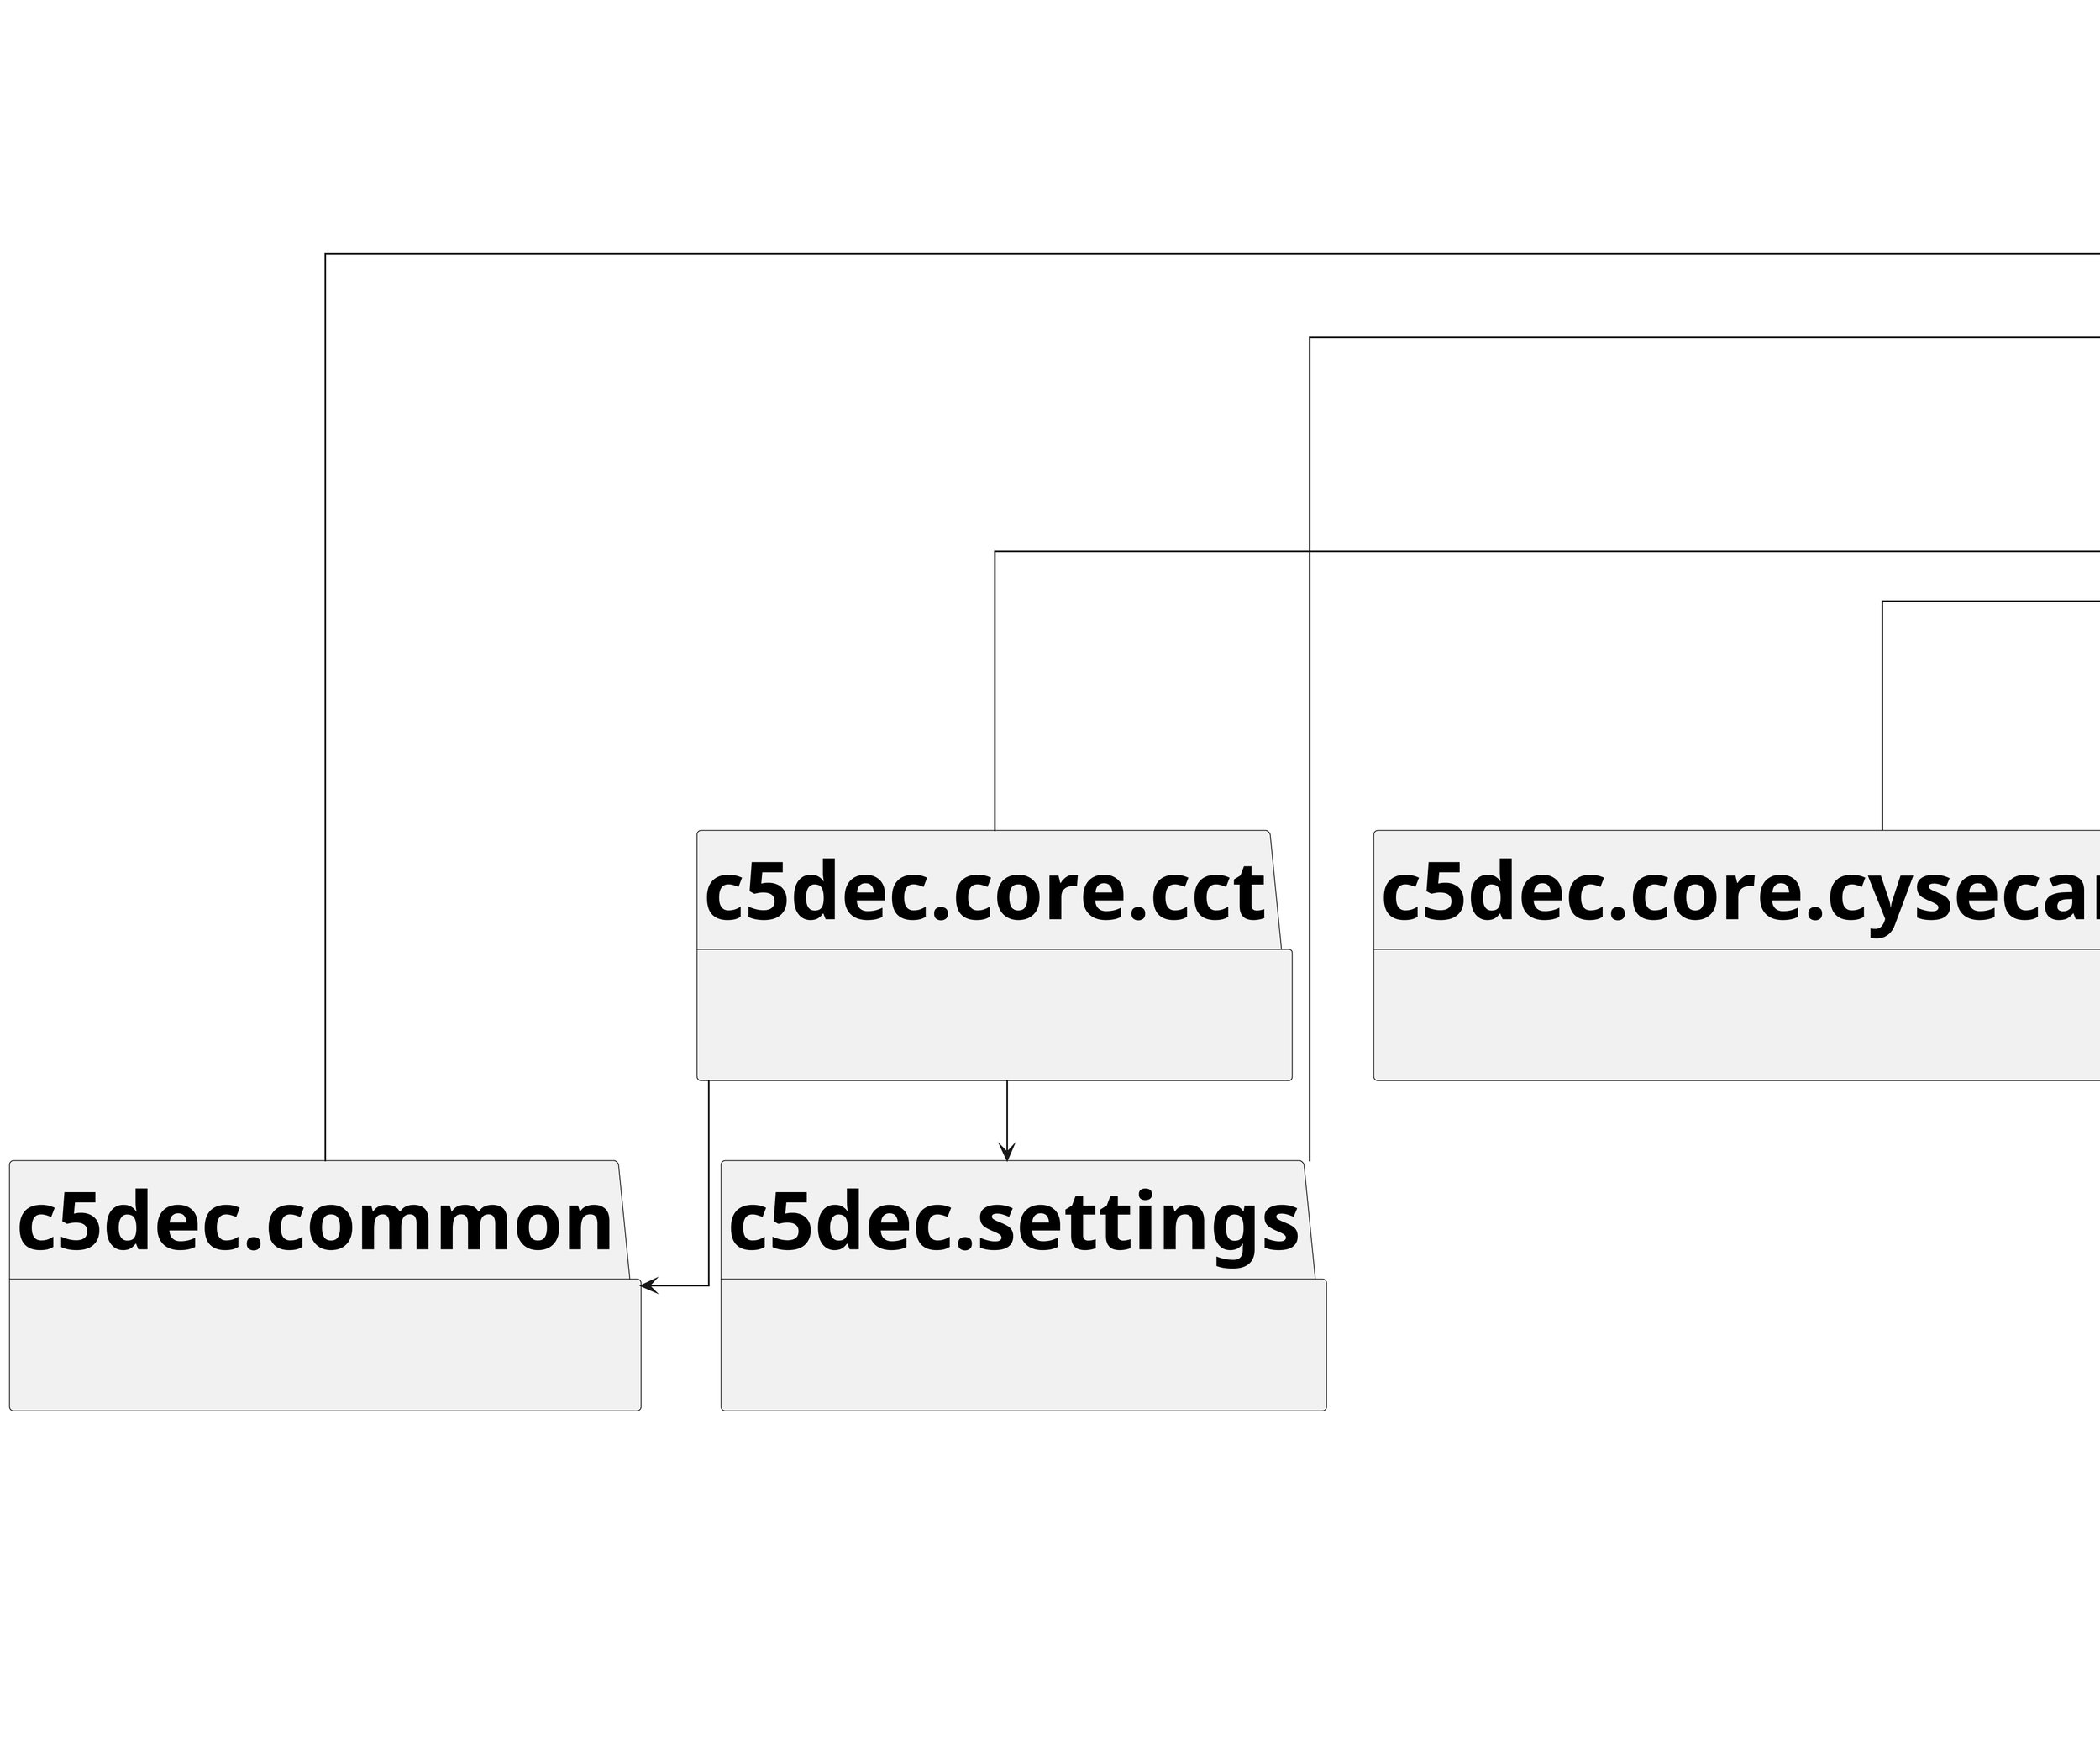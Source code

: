 @startuml packages
set namespaceSeparator none
<style>
title {
  FontSize 50
}
</style>
skinparam linetype ortho
skinparam dpi 300
skinparam nodesep 50
skinparam ranksep 50


title "Packages"

package "c5dec" as c5dec {
}
package "c5dec.common" as c5dec.common {
}
package "c5dec.settings" as c5dec.settings {
}

package "c5dec.core" as c5dec.core {
}
package "c5dec.core.cct" as c5dec.core.cct {
}
package "c5dec.core.cpssa" as c5dec.core.cpssa {
}
package "c5dec.core.cryptography" as c5dec.core.cryptography {
}
package "c5dec.core.cysecanalysis" as c5dec.core.cysecanalysis {
}
package "c5dec.core.isms" as c5dec.core.isms {
}
package "c5dec.core.pm" as c5dec.core.pm {
}
package "c5dec.core.settings" as c5dec.core.settings {
}
package "c5dec.core.ssdlc" as c5dec.core.ssdlc {
}
package "c5dec.core.transformer" as c5dec.core.transformer {
}

package "c5dec.frontend" as c5dec.frontend {
}
package "c5dec.frontend.cli" as c5dec.frontend.cli {
}
package "c5dec.frontend.cli.commands" as c5dec.frontend.cli.commands {
}
package "c5dec.frontend.cli.main" as c5dec.frontend.cli.main {
}
package "c5dec.frontend.cli.utils" as c5dec.frontend.cli.utils {
}

package "c5dec.frontend.tui" as c5dec.frontend.tui {
}
package "c5dec.frontend.tui.application" as c5dec.frontend.tui.application {
}
package "c5dec.frontend.tui.foundation" as c5dec.frontend.tui.foundation {
}
package "c5dec.frontend.tui.foundation.builder" as c5dec.frontend.tui.foundation.builder {
}
package "c5dec.frontend.tui.foundation.menu" as c5dec.frontend.tui.foundation.menu {
}
package "c5dec.frontend.tui.miniapps" as c5dec.frontend.tui.miniapps {
}
package "c5dec.frontend.tui.miniapps.cctapp" as c5dec.frontend.tui.miniapps.cctapp {
}
package "c5dec.frontend.tui.miniapps.cpssaapp" as c5dec.frontend.tui.miniapps.cpssaapp {
}
package "c5dec.frontend.tui.miniapps.cryptographyapp" as c5dec.frontend.tui.miniapps.cryptographyapp {
}
package "c5dec.frontend.tui.miniapps.cysecanalysisapp" as c5dec.frontend.tui.miniapps.cysecanalysisapp {
}
package "c5dec.frontend.tui.miniapps.ismsapp" as c5dec.frontend.tui.miniapps.ismsapp {
}
package "c5dec.frontend.tui.miniapps.pmapps" as c5dec.frontend.tui.miniapps.pmapp {
}
package "c5dec.frontend.tui.miniapps.settingsapp" as c5dec.frontend.tui.miniapps.settingsapp {
}
package "c5dec.frontend.tui.miniapps.ssdlcapp" as c5dec.frontend.tui.miniapps.ssdlcapp {
}
package "c5dec.frontend.tui.miniapps.transformerapp" as c5dec.frontend.tui.miniapps.transformerapp {
}
package "c5dec.frontend.tui.main" as c5dec.frontend.tui.main {
}

package "c5dec.psi" as c5dec.psi {
}
package "c5dec.psi.graph" as c5dec.psi.graph {
}
package "c5dec.psi.search" as c5dec.psi.search {
}
package "c5dec.psi.security" as c5dec.psi.security {
}

c5dec *-down- c5dec.common
c5dec *-down- c5dec.settings
c5dec *-down- c5dec.core
c5dec *-down- c5dec.frontend
c5dec *-down- c5dec.psi

c5dec.core *-- c5dec.core.cct
c5dec.core *-- c5dec.core.cpssa
c5dec.core *-- c5dec.core.cryptography
c5dec.core *-- c5dec.core.cysecanalysis
c5dec.core *-- c5dec.core.isms
c5dec.core *-- c5dec.core.pm
c5dec.core *-- c5dec.core.ssdlc
c5dec.core *-- c5dec.core.transformer
c5dec.core *-- c5dec.core.settings

c5dec.frontend *-- c5dec.frontend.cli
c5dec.frontend *-- c5dec.frontend.tui

c5dec.frontend.cli *-- c5dec.frontend.cli.commands
c5dec.frontend.cli *-- c5dec.frontend.cli.main
c5dec.frontend.cli *-- c5dec.frontend.cli.utils

c5dec.frontend.tui *-- c5dec.frontend.tui.application
c5dec.frontend.tui *-- c5dec.frontend.tui.main
c5dec.frontend.tui *-- c5dec.frontend.tui.foundation
c5dec.frontend.tui *-- c5dec.frontend.tui.miniapps

c5dec.frontend.tui.foundation *-- c5dec.frontend.tui.foundation.builder
c5dec.frontend.tui.foundation *-- c5dec.frontend.tui.foundation.menu

c5dec.frontend.tui.miniapps *-- c5dec.frontend.tui.miniapps.cctapp
c5dec.frontend.tui.miniapps *-- c5dec.frontend.tui.miniapps.cpssaapp
c5dec.frontend.tui.miniapps *-- c5dec.frontend.tui.miniapps.cryptographyapp
c5dec.frontend.tui.miniapps *-- c5dec.frontend.tui.miniapps.cysecanalysisapp
c5dec.frontend.tui.miniapps *-- c5dec.frontend.tui.miniapps.ismsapp
c5dec.frontend.tui.miniapps *-- c5dec.frontend.tui.miniapps.pmapp
c5dec.frontend.tui.miniapps *-- c5dec.frontend.tui.miniapps.settingsapp
c5dec.frontend.tui.miniapps *-- c5dec.frontend.tui.miniapps.ssdlcapp
c5dec.frontend.tui.miniapps *-- c5dec.frontend.tui.miniapps.transformerapp

c5dec.psi *-down- c5dec.psi.graph
c5dec.psi *-down- c5dec.psi.search
c5dec.psi *-down- c5dec.psi.security



c5dec.core.cct --> c5dec.common
c5dec.core.cct --> c5dec.settings




@enduml
